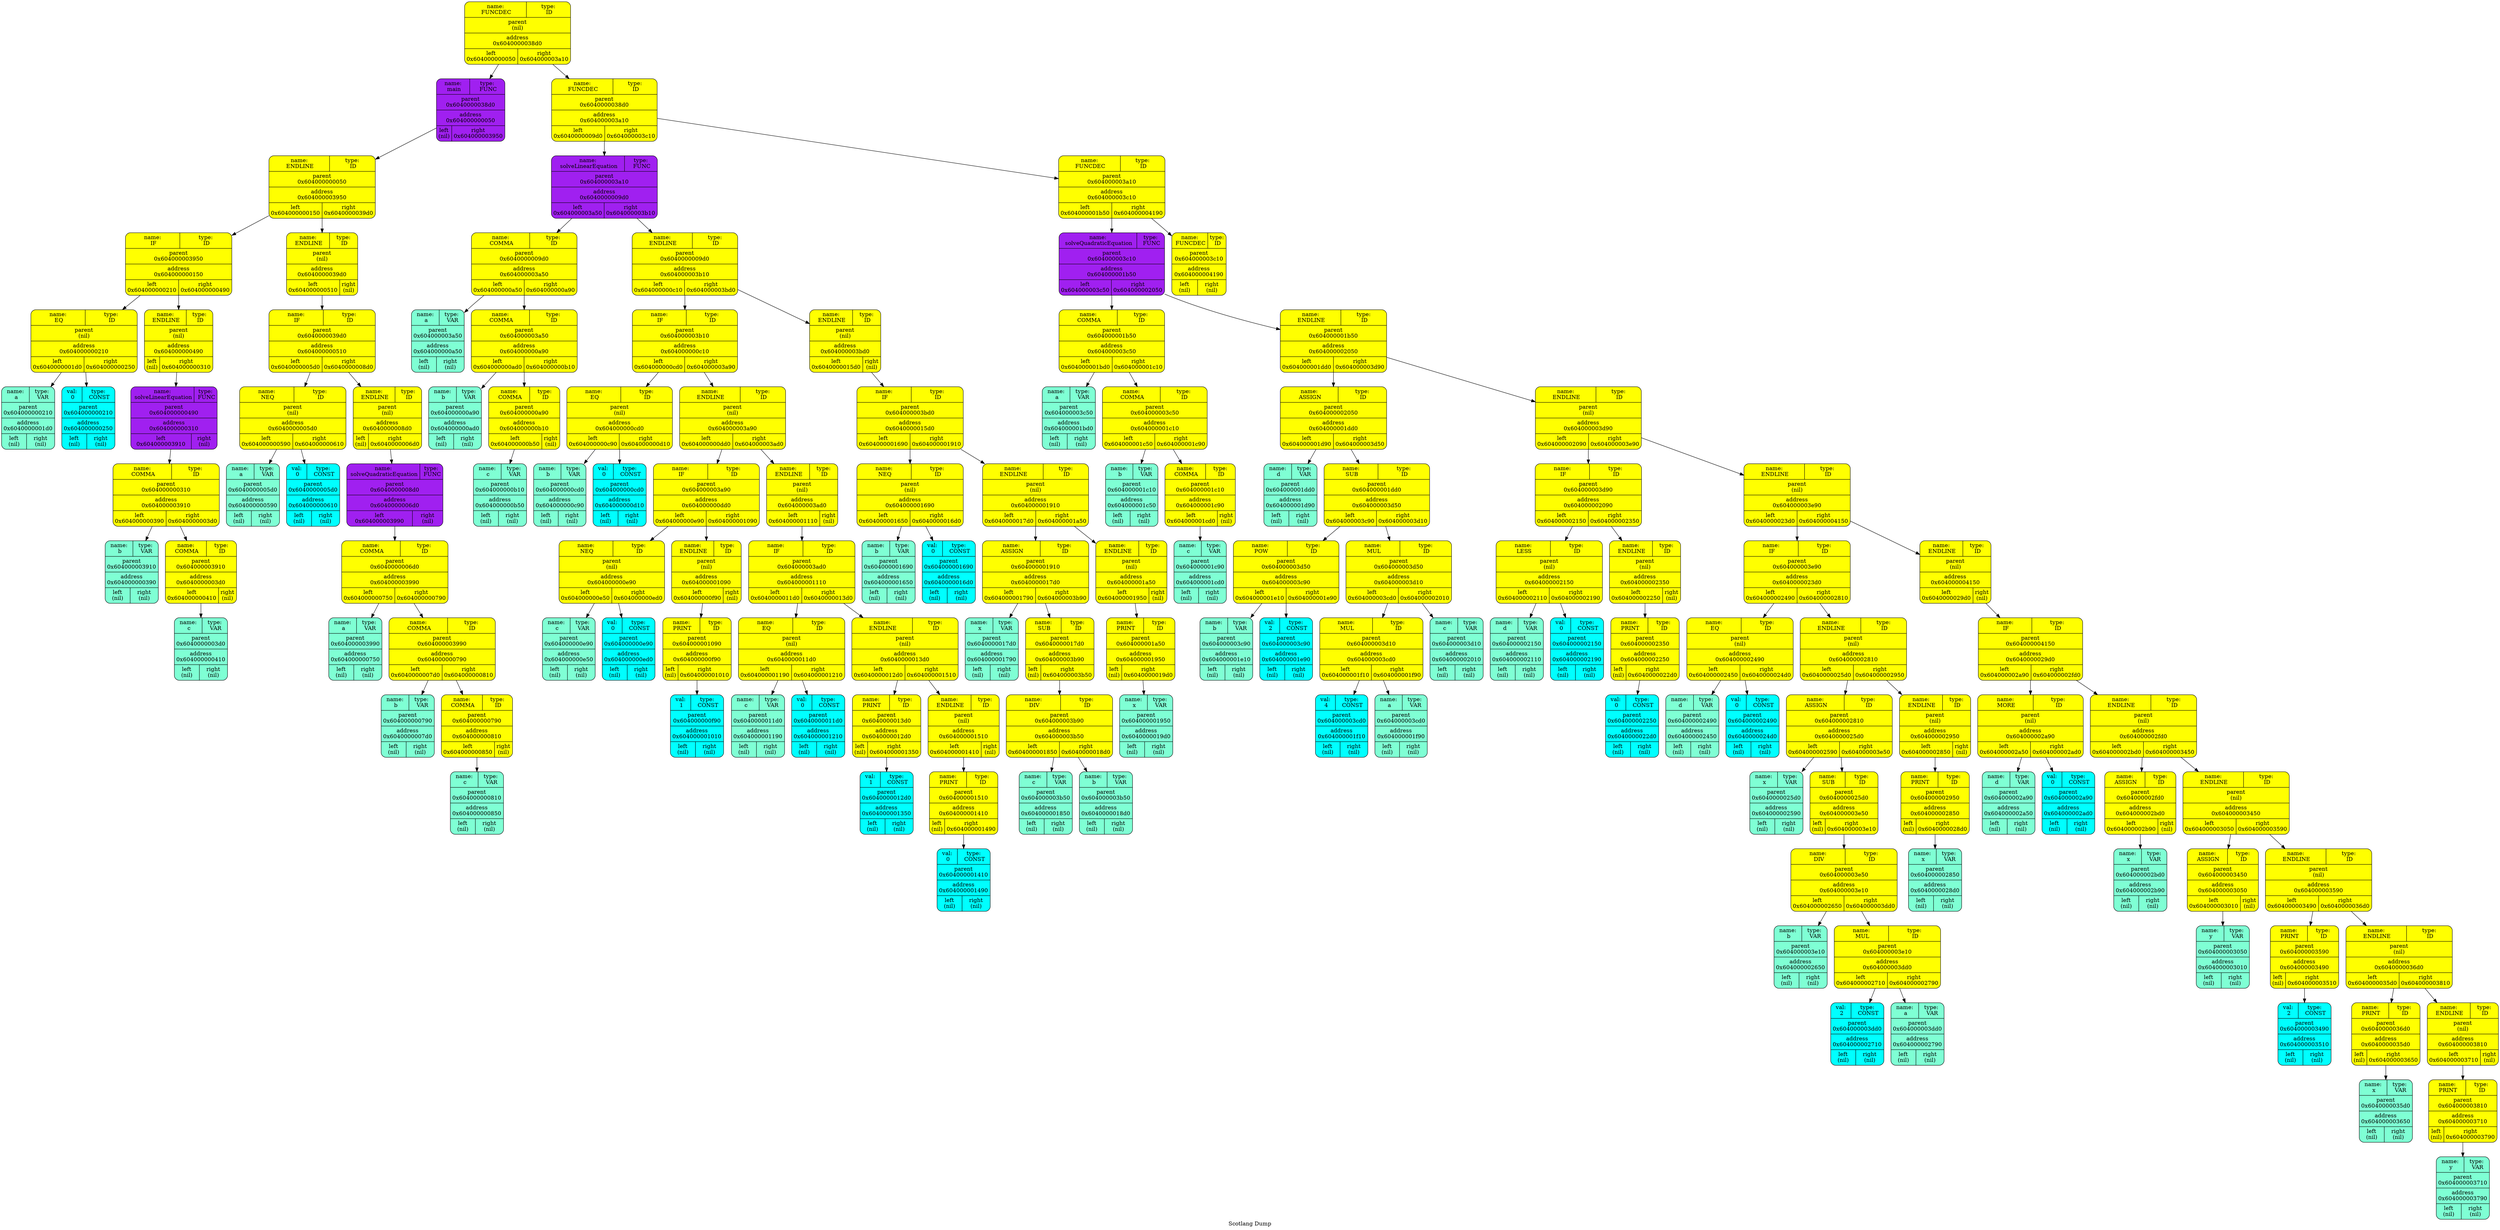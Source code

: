   digraph tree  {
  node[   shape     = "Mrecord",  style     = "filled",  fillcolor = "white",  fontcolor = "#000000",  margin    = "0.075"];
  rankdir   = "TB";

  label     = "Scotlang Dump";
"node0" [shape = "Mrecord", label = "{{<left>name:\n FUNCDEC | <right>type:\n ID} | parent\n(nil) | <f0> address\n0x6040000038d0| {<left>left\n0x604000000050 | <right>right\n0x604000003a10\n}}", fillcolor = "yellow"]
"node1" [shape = "Mrecord", label = "{{<left>name:\n main | <right>type:\n FUNC} | parent\n0x6040000038d0 | <f0> address\n0x604000000050| {<left>left\n(nil) | <right>right\n0x604000003950\n}}", fillcolor = "purple"]
"node2" [shape = "Mrecord", label = "{{<left>name:\n ENDLINE | <right>type:\n ID} | parent\n0x604000000050 | <f0> address\n0x604000003950| {<left>left\n0x604000000150 | <right>right\n0x6040000039d0\n}}", fillcolor = "yellow"]
"node3" [shape = "Mrecord", label = "{{<left>name:\n IF | <right>type:\n ID} | parent\n0x604000003950 | <f0> address\n0x604000000150| {<left>left\n0x604000000210 | <right>right\n0x604000000490\n}}", fillcolor = "yellow"]
"node4" [shape = "Mrecord", label = "{{<left>name:\n EQ | <right>type:\n ID} | parent\n(nil) | <f0> address\n0x604000000210| {<left>left\n0x6040000001d0 | <right>right\n0x604000000250\n}}", fillcolor = "yellow"]
"node5" [shape = "Mrecord", label = "{{<left>name:\n a | <right>type:\n VAR} | parent\n0x604000000210 | <f0> address\n0x6040000001d0| {<left>left\n(nil) | <right>right\n(nil)\n}}", fillcolor = "aquamarine"]
"node4" -> "node5"
"node6" [shape = "Mrecord", label = "{{<left>val:\n 0 | <right>type:\n CONST} | parent\n0x604000000210 | <f0> address\n0x604000000250| {<left>left\n(nil) | <right>right\n(nil)\n}}", fillcolor = "aqua"]
"node4" -> "node6"
"node3" -> "node4"
"node7" [shape = "Mrecord", label = "{{<left>name:\n ENDLINE | <right>type:\n ID} | parent\n(nil) | <f0> address\n0x604000000490| {<left>left\n(nil) | <right>right\n0x604000000310\n}}", fillcolor = "yellow"]
"node8" [shape = "Mrecord", label = "{{<left>name:\n solveLinearEquation | <right>type:\n FUNC} | parent\n0x604000000490 | <f0> address\n0x604000000310| {<left>left\n0x604000003910 | <right>right\n(nil)\n}}", fillcolor = "purple"]
"node9" [shape = "Mrecord", label = "{{<left>name:\n COMMA | <right>type:\n ID} | parent\n0x604000000310 | <f0> address\n0x604000003910| {<left>left\n0x604000000390 | <right>right\n0x6040000003d0\n}}", fillcolor = "yellow"]
"node10" [shape = "Mrecord", label = "{{<left>name:\n b | <right>type:\n VAR} | parent\n0x604000003910 | <f0> address\n0x604000000390| {<left>left\n(nil) | <right>right\n(nil)\n}}", fillcolor = "aquamarine"]
"node9" -> "node10"
"node11" [shape = "Mrecord", label = "{{<left>name:\n COMMA | <right>type:\n ID} | parent\n0x604000003910 | <f0> address\n0x6040000003d0| {<left>left\n0x604000000410 | <right>right\n(nil)\n}}", fillcolor = "yellow"]
"node12" [shape = "Mrecord", label = "{{<left>name:\n c | <right>type:\n VAR} | parent\n0x6040000003d0 | <f0> address\n0x604000000410| {<left>left\n(nil) | <right>right\n(nil)\n}}", fillcolor = "aquamarine"]
"node11" -> "node12"
"node9" -> "node11"
"node8" -> "node9"
"node7" -> "node8"
"node3" -> "node7"
"node2" -> "node3"
"node13" [shape = "Mrecord", label = "{{<left>name:\n ENDLINE | <right>type:\n ID} | parent\n(nil) | <f0> address\n0x6040000039d0| {<left>left\n0x604000000510 | <right>right\n(nil)\n}}", fillcolor = "yellow"]
"node14" [shape = "Mrecord", label = "{{<left>name:\n IF | <right>type:\n ID} | parent\n0x6040000039d0 | <f0> address\n0x604000000510| {<left>left\n0x6040000005d0 | <right>right\n0x6040000008d0\n}}", fillcolor = "yellow"]
"node15" [shape = "Mrecord", label = "{{<left>name:\n NEQ | <right>type:\n ID} | parent\n(nil) | <f0> address\n0x6040000005d0| {<left>left\n0x604000000590 | <right>right\n0x604000000610\n}}", fillcolor = "yellow"]
"node16" [shape = "Mrecord", label = "{{<left>name:\n a | <right>type:\n VAR} | parent\n0x6040000005d0 | <f0> address\n0x604000000590| {<left>left\n(nil) | <right>right\n(nil)\n}}", fillcolor = "aquamarine"]
"node15" -> "node16"
"node17" [shape = "Mrecord", label = "{{<left>val:\n 0 | <right>type:\n CONST} | parent\n0x6040000005d0 | <f0> address\n0x604000000610| {<left>left\n(nil) | <right>right\n(nil)\n}}", fillcolor = "aqua"]
"node15" -> "node17"
"node14" -> "node15"
"node18" [shape = "Mrecord", label = "{{<left>name:\n ENDLINE | <right>type:\n ID} | parent\n(nil) | <f0> address\n0x6040000008d0| {<left>left\n(nil) | <right>right\n0x6040000006d0\n}}", fillcolor = "yellow"]
"node19" [shape = "Mrecord", label = "{{<left>name:\n solveQuadraticEquation | <right>type:\n FUNC} | parent\n0x6040000008d0 | <f0> address\n0x6040000006d0| {<left>left\n0x604000003990 | <right>right\n(nil)\n}}", fillcolor = "purple"]
"node20" [shape = "Mrecord", label = "{{<left>name:\n COMMA | <right>type:\n ID} | parent\n0x6040000006d0 | <f0> address\n0x604000003990| {<left>left\n0x604000000750 | <right>right\n0x604000000790\n}}", fillcolor = "yellow"]
"node21" [shape = "Mrecord", label = "{{<left>name:\n a | <right>type:\n VAR} | parent\n0x604000003990 | <f0> address\n0x604000000750| {<left>left\n(nil) | <right>right\n(nil)\n}}", fillcolor = "aquamarine"]
"node20" -> "node21"
"node22" [shape = "Mrecord", label = "{{<left>name:\n COMMA | <right>type:\n ID} | parent\n0x604000003990 | <f0> address\n0x604000000790| {<left>left\n0x6040000007d0 | <right>right\n0x604000000810\n}}", fillcolor = "yellow"]
"node23" [shape = "Mrecord", label = "{{<left>name:\n b | <right>type:\n VAR} | parent\n0x604000000790 | <f0> address\n0x6040000007d0| {<left>left\n(nil) | <right>right\n(nil)\n}}", fillcolor = "aquamarine"]
"node22" -> "node23"
"node24" [shape = "Mrecord", label = "{{<left>name:\n COMMA | <right>type:\n ID} | parent\n0x604000000790 | <f0> address\n0x604000000810| {<left>left\n0x604000000850 | <right>right\n(nil)\n}}", fillcolor = "yellow"]
"node25" [shape = "Mrecord", label = "{{<left>name:\n c | <right>type:\n VAR} | parent\n0x604000000810 | <f0> address\n0x604000000850| {<left>left\n(nil) | <right>right\n(nil)\n}}", fillcolor = "aquamarine"]
"node24" -> "node25"
"node22" -> "node24"
"node20" -> "node22"
"node19" -> "node20"
"node18" -> "node19"
"node14" -> "node18"
"node13" -> "node14"
"node2" -> "node13"
"node1" -> "node2"
"node0" -> "node1"
"node26" [shape = "Mrecord", label = "{{<left>name:\n FUNCDEC | <right>type:\n ID} | parent\n0x6040000038d0 | <f0> address\n0x604000003a10| {<left>left\n0x6040000009d0 | <right>right\n0x604000003c10\n}}", fillcolor = "yellow"]
"node27" [shape = "Mrecord", label = "{{<left>name:\n solveLinearEquation | <right>type:\n FUNC} | parent\n0x604000003a10 | <f0> address\n0x6040000009d0| {<left>left\n0x604000003a50 | <right>right\n0x604000003b10\n}}", fillcolor = "purple"]
"node28" [shape = "Mrecord", label = "{{<left>name:\n COMMA | <right>type:\n ID} | parent\n0x6040000009d0 | <f0> address\n0x604000003a50| {<left>left\n0x604000000a50 | <right>right\n0x604000000a90\n}}", fillcolor = "yellow"]
"node29" [shape = "Mrecord", label = "{{<left>name:\n a | <right>type:\n VAR} | parent\n0x604000003a50 | <f0> address\n0x604000000a50| {<left>left\n(nil) | <right>right\n(nil)\n}}", fillcolor = "aquamarine"]
"node28" -> "node29"
"node30" [shape = "Mrecord", label = "{{<left>name:\n COMMA | <right>type:\n ID} | parent\n0x604000003a50 | <f0> address\n0x604000000a90| {<left>left\n0x604000000ad0 | <right>right\n0x604000000b10\n}}", fillcolor = "yellow"]
"node31" [shape = "Mrecord", label = "{{<left>name:\n b | <right>type:\n VAR} | parent\n0x604000000a90 | <f0> address\n0x604000000ad0| {<left>left\n(nil) | <right>right\n(nil)\n}}", fillcolor = "aquamarine"]
"node30" -> "node31"
"node32" [shape = "Mrecord", label = "{{<left>name:\n COMMA | <right>type:\n ID} | parent\n0x604000000a90 | <f0> address\n0x604000000b10| {<left>left\n0x604000000b50 | <right>right\n(nil)\n}}", fillcolor = "yellow"]
"node33" [shape = "Mrecord", label = "{{<left>name:\n c | <right>type:\n VAR} | parent\n0x604000000b10 | <f0> address\n0x604000000b50| {<left>left\n(nil) | <right>right\n(nil)\n}}", fillcolor = "aquamarine"]
"node32" -> "node33"
"node30" -> "node32"
"node28" -> "node30"
"node27" -> "node28"
"node34" [shape = "Mrecord", label = "{{<left>name:\n ENDLINE | <right>type:\n ID} | parent\n0x6040000009d0 | <f0> address\n0x604000003b10| {<left>left\n0x604000000c10 | <right>right\n0x604000003bd0\n}}", fillcolor = "yellow"]
"node35" [shape = "Mrecord", label = "{{<left>name:\n IF | <right>type:\n ID} | parent\n0x604000003b10 | <f0> address\n0x604000000c10| {<left>left\n0x604000000cd0 | <right>right\n0x604000003a90\n}}", fillcolor = "yellow"]
"node36" [shape = "Mrecord", label = "{{<left>name:\n EQ | <right>type:\n ID} | parent\n(nil) | <f0> address\n0x604000000cd0| {<left>left\n0x604000000c90 | <right>right\n0x604000000d10\n}}", fillcolor = "yellow"]
"node37" [shape = "Mrecord", label = "{{<left>name:\n b | <right>type:\n VAR} | parent\n0x604000000cd0 | <f0> address\n0x604000000c90| {<left>left\n(nil) | <right>right\n(nil)\n}}", fillcolor = "aquamarine"]
"node36" -> "node37"
"node38" [shape = "Mrecord", label = "{{<left>val:\n 0 | <right>type:\n CONST} | parent\n0x604000000cd0 | <f0> address\n0x604000000d10| {<left>left\n(nil) | <right>right\n(nil)\n}}", fillcolor = "aqua"]
"node36" -> "node38"
"node35" -> "node36"
"node39" [shape = "Mrecord", label = "{{<left>name:\n ENDLINE | <right>type:\n ID} | parent\n(nil) | <f0> address\n0x604000003a90| {<left>left\n0x604000000dd0 | <right>right\n0x604000003ad0\n}}", fillcolor = "yellow"]
"node40" [shape = "Mrecord", label = "{{<left>name:\n IF | <right>type:\n ID} | parent\n0x604000003a90 | <f0> address\n0x604000000dd0| {<left>left\n0x604000000e90 | <right>right\n0x604000001090\n}}", fillcolor = "yellow"]
"node41" [shape = "Mrecord", label = "{{<left>name:\n NEQ | <right>type:\n ID} | parent\n(nil) | <f0> address\n0x604000000e90| {<left>left\n0x604000000e50 | <right>right\n0x604000000ed0\n}}", fillcolor = "yellow"]
"node42" [shape = "Mrecord", label = "{{<left>name:\n c | <right>type:\n VAR} | parent\n0x604000000e90 | <f0> address\n0x604000000e50| {<left>left\n(nil) | <right>right\n(nil)\n}}", fillcolor = "aquamarine"]
"node41" -> "node42"
"node43" [shape = "Mrecord", label = "{{<left>val:\n 0 | <right>type:\n CONST} | parent\n0x604000000e90 | <f0> address\n0x604000000ed0| {<left>left\n(nil) | <right>right\n(nil)\n}}", fillcolor = "aqua"]
"node41" -> "node43"
"node40" -> "node41"
"node44" [shape = "Mrecord", label = "{{<left>name:\n ENDLINE | <right>type:\n ID} | parent\n(nil) | <f0> address\n0x604000001090| {<left>left\n0x604000000f90 | <right>right\n(nil)\n}}", fillcolor = "yellow"]
"node45" [shape = "Mrecord", label = "{{<left>name:\n PRINT | <right>type:\n ID} | parent\n0x604000001090 | <f0> address\n0x604000000f90| {<left>left\n(nil) | <right>right\n0x604000001010\n}}", fillcolor = "yellow"]
"node46" [shape = "Mrecord", label = "{{<left>val:\n 1 | <right>type:\n CONST} | parent\n0x604000000f90 | <f0> address\n0x604000001010| {<left>left\n(nil) | <right>right\n(nil)\n}}", fillcolor = "aqua"]
"node45" -> "node46"
"node44" -> "node45"
"node40" -> "node44"
"node39" -> "node40"
"node47" [shape = "Mrecord", label = "{{<left>name:\n ENDLINE | <right>type:\n ID} | parent\n(nil) | <f0> address\n0x604000003ad0| {<left>left\n0x604000001110 | <right>right\n(nil)\n}}", fillcolor = "yellow"]
"node48" [shape = "Mrecord", label = "{{<left>name:\n IF | <right>type:\n ID} | parent\n0x604000003ad0 | <f0> address\n0x604000001110| {<left>left\n0x6040000011d0 | <right>right\n0x6040000013d0\n}}", fillcolor = "yellow"]
"node49" [shape = "Mrecord", label = "{{<left>name:\n EQ | <right>type:\n ID} | parent\n(nil) | <f0> address\n0x6040000011d0| {<left>left\n0x604000001190 | <right>right\n0x604000001210\n}}", fillcolor = "yellow"]
"node50" [shape = "Mrecord", label = "{{<left>name:\n c | <right>type:\n VAR} | parent\n0x6040000011d0 | <f0> address\n0x604000001190| {<left>left\n(nil) | <right>right\n(nil)\n}}", fillcolor = "aquamarine"]
"node49" -> "node50"
"node51" [shape = "Mrecord", label = "{{<left>val:\n 0 | <right>type:\n CONST} | parent\n0x6040000011d0 | <f0> address\n0x604000001210| {<left>left\n(nil) | <right>right\n(nil)\n}}", fillcolor = "aqua"]
"node49" -> "node51"
"node48" -> "node49"
"node52" [shape = "Mrecord", label = "{{<left>name:\n ENDLINE | <right>type:\n ID} | parent\n(nil) | <f0> address\n0x6040000013d0| {<left>left\n0x6040000012d0 | <right>right\n0x604000001510\n}}", fillcolor = "yellow"]
"node53" [shape = "Mrecord", label = "{{<left>name:\n PRINT | <right>type:\n ID} | parent\n0x6040000013d0 | <f0> address\n0x6040000012d0| {<left>left\n(nil) | <right>right\n0x604000001350\n}}", fillcolor = "yellow"]
"node54" [shape = "Mrecord", label = "{{<left>val:\n 1 | <right>type:\n CONST} | parent\n0x6040000012d0 | <f0> address\n0x604000001350| {<left>left\n(nil) | <right>right\n(nil)\n}}", fillcolor = "aqua"]
"node53" -> "node54"
"node52" -> "node53"
"node55" [shape = "Mrecord", label = "{{<left>name:\n ENDLINE | <right>type:\n ID} | parent\n(nil) | <f0> address\n0x604000001510| {<left>left\n0x604000001410 | <right>right\n(nil)\n}}", fillcolor = "yellow"]
"node56" [shape = "Mrecord", label = "{{<left>name:\n PRINT | <right>type:\n ID} | parent\n0x604000001510 | <f0> address\n0x604000001410| {<left>left\n(nil) | <right>right\n0x604000001490\n}}", fillcolor = "yellow"]
"node57" [shape = "Mrecord", label = "{{<left>val:\n 0 | <right>type:\n CONST} | parent\n0x604000001410 | <f0> address\n0x604000001490| {<left>left\n(nil) | <right>right\n(nil)\n}}", fillcolor = "aqua"]
"node56" -> "node57"
"node55" -> "node56"
"node52" -> "node55"
"node48" -> "node52"
"node47" -> "node48"
"node39" -> "node47"
"node35" -> "node39"
"node34" -> "node35"
"node58" [shape = "Mrecord", label = "{{<left>name:\n ENDLINE | <right>type:\n ID} | parent\n(nil) | <f0> address\n0x604000003bd0| {<left>left\n0x6040000015d0 | <right>right\n(nil)\n}}", fillcolor = "yellow"]
"node59" [shape = "Mrecord", label = "{{<left>name:\n IF | <right>type:\n ID} | parent\n0x604000003bd0 | <f0> address\n0x6040000015d0| {<left>left\n0x604000001690 | <right>right\n0x604000001910\n}}", fillcolor = "yellow"]
"node60" [shape = "Mrecord", label = "{{<left>name:\n NEQ | <right>type:\n ID} | parent\n(nil) | <f0> address\n0x604000001690| {<left>left\n0x604000001650 | <right>right\n0x6040000016d0\n}}", fillcolor = "yellow"]
"node61" [shape = "Mrecord", label = "{{<left>name:\n b | <right>type:\n VAR} | parent\n0x604000001690 | <f0> address\n0x604000001650| {<left>left\n(nil) | <right>right\n(nil)\n}}", fillcolor = "aquamarine"]
"node60" -> "node61"
"node62" [shape = "Mrecord", label = "{{<left>val:\n 0 | <right>type:\n CONST} | parent\n0x604000001690 | <f0> address\n0x6040000016d0| {<left>left\n(nil) | <right>right\n(nil)\n}}", fillcolor = "aqua"]
"node60" -> "node62"
"node59" -> "node60"
"node63" [shape = "Mrecord", label = "{{<left>name:\n ENDLINE | <right>type:\n ID} | parent\n(nil) | <f0> address\n0x604000001910| {<left>left\n0x6040000017d0 | <right>right\n0x604000001a50\n}}", fillcolor = "yellow"]
"node64" [shape = "Mrecord", label = "{{<left>name:\n ASSIGN | <right>type:\n ID} | parent\n0x604000001910 | <f0> address\n0x6040000017d0| {<left>left\n0x604000001790 | <right>right\n0x604000003b90\n}}", fillcolor = "yellow"]
"node65" [shape = "Mrecord", label = "{{<left>name:\n x | <right>type:\n VAR} | parent\n0x6040000017d0 | <f0> address\n0x604000001790| {<left>left\n(nil) | <right>right\n(nil)\n}}", fillcolor = "aquamarine"]
"node64" -> "node65"
"node66" [shape = "Mrecord", label = "{{<left>name:\n SUB | <right>type:\n ID} | parent\n0x6040000017d0 | <f0> address\n0x604000003b90| {<left>left\n(nil) | <right>right\n0x604000003b50\n}}", fillcolor = "yellow"]
"node67" [shape = "Mrecord", label = "{{<left>name:\n DIV | <right>type:\n ID} | parent\n0x604000003b90 | <f0> address\n0x604000003b50| {<left>left\n0x604000001850 | <right>right\n0x6040000018d0\n}}", fillcolor = "yellow"]
"node68" [shape = "Mrecord", label = "{{<left>name:\n c | <right>type:\n VAR} | parent\n0x604000003b50 | <f0> address\n0x604000001850| {<left>left\n(nil) | <right>right\n(nil)\n}}", fillcolor = "aquamarine"]
"node67" -> "node68"
"node69" [shape = "Mrecord", label = "{{<left>name:\n b | <right>type:\n VAR} | parent\n0x604000003b50 | <f0> address\n0x6040000018d0| {<left>left\n(nil) | <right>right\n(nil)\n}}", fillcolor = "aquamarine"]
"node67" -> "node69"
"node66" -> "node67"
"node64" -> "node66"
"node63" -> "node64"
"node70" [shape = "Mrecord", label = "{{<left>name:\n ENDLINE | <right>type:\n ID} | parent\n(nil) | <f0> address\n0x604000001a50| {<left>left\n0x604000001950 | <right>right\n(nil)\n}}", fillcolor = "yellow"]
"node71" [shape = "Mrecord", label = "{{<left>name:\n PRINT | <right>type:\n ID} | parent\n0x604000001a50 | <f0> address\n0x604000001950| {<left>left\n(nil) | <right>right\n0x6040000019d0\n}}", fillcolor = "yellow"]
"node72" [shape = "Mrecord", label = "{{<left>name:\n x | <right>type:\n VAR} | parent\n0x604000001950 | <f0> address\n0x6040000019d0| {<left>left\n(nil) | <right>right\n(nil)\n}}", fillcolor = "aquamarine"]
"node71" -> "node72"
"node70" -> "node71"
"node63" -> "node70"
"node59" -> "node63"
"node58" -> "node59"
"node34" -> "node58"
"node27" -> "node34"
"node26" -> "node27"
"node73" [shape = "Mrecord", label = "{{<left>name:\n FUNCDEC | <right>type:\n ID} | parent\n0x604000003a10 | <f0> address\n0x604000003c10| {<left>left\n0x604000001b50 | <right>right\n0x604000004190\n}}", fillcolor = "yellow"]
"node74" [shape = "Mrecord", label = "{{<left>name:\n solveQuadraticEquation | <right>type:\n FUNC} | parent\n0x604000003c10 | <f0> address\n0x604000001b50| {<left>left\n0x604000003c50 | <right>right\n0x604000002050\n}}", fillcolor = "purple"]
"node75" [shape = "Mrecord", label = "{{<left>name:\n COMMA | <right>type:\n ID} | parent\n0x604000001b50 | <f0> address\n0x604000003c50| {<left>left\n0x604000001bd0 | <right>right\n0x604000001c10\n}}", fillcolor = "yellow"]
"node76" [shape = "Mrecord", label = "{{<left>name:\n a | <right>type:\n VAR} | parent\n0x604000003c50 | <f0> address\n0x604000001bd0| {<left>left\n(nil) | <right>right\n(nil)\n}}", fillcolor = "aquamarine"]
"node75" -> "node76"
"node77" [shape = "Mrecord", label = "{{<left>name:\n COMMA | <right>type:\n ID} | parent\n0x604000003c50 | <f0> address\n0x604000001c10| {<left>left\n0x604000001c50 | <right>right\n0x604000001c90\n}}", fillcolor = "yellow"]
"node78" [shape = "Mrecord", label = "{{<left>name:\n b | <right>type:\n VAR} | parent\n0x604000001c10 | <f0> address\n0x604000001c50| {<left>left\n(nil) | <right>right\n(nil)\n}}", fillcolor = "aquamarine"]
"node77" -> "node78"
"node79" [shape = "Mrecord", label = "{{<left>name:\n COMMA | <right>type:\n ID} | parent\n0x604000001c10 | <f0> address\n0x604000001c90| {<left>left\n0x604000001cd0 | <right>right\n(nil)\n}}", fillcolor = "yellow"]
"node80" [shape = "Mrecord", label = "{{<left>name:\n c | <right>type:\n VAR} | parent\n0x604000001c90 | <f0> address\n0x604000001cd0| {<left>left\n(nil) | <right>right\n(nil)\n}}", fillcolor = "aquamarine"]
"node79" -> "node80"
"node77" -> "node79"
"node75" -> "node77"
"node74" -> "node75"
"node81" [shape = "Mrecord", label = "{{<left>name:\n ENDLINE | <right>type:\n ID} | parent\n0x604000001b50 | <f0> address\n0x604000002050| {<left>left\n0x604000001dd0 | <right>right\n0x604000003d90\n}}", fillcolor = "yellow"]
"node82" [shape = "Mrecord", label = "{{<left>name:\n ASSIGN | <right>type:\n ID} | parent\n0x604000002050 | <f0> address\n0x604000001dd0| {<left>left\n0x604000001d90 | <right>right\n0x604000003d50\n}}", fillcolor = "yellow"]
"node83" [shape = "Mrecord", label = "{{<left>name:\n d | <right>type:\n VAR} | parent\n0x604000001dd0 | <f0> address\n0x604000001d90| {<left>left\n(nil) | <right>right\n(nil)\n}}", fillcolor = "aquamarine"]
"node82" -> "node83"
"node84" [shape = "Mrecord", label = "{{<left>name:\n SUB | <right>type:\n ID} | parent\n0x604000001dd0 | <f0> address\n0x604000003d50| {<left>left\n0x604000003c90 | <right>right\n0x604000003d10\n}}", fillcolor = "yellow"]
"node85" [shape = "Mrecord", label = "{{<left>name:\n POW | <right>type:\n ID} | parent\n0x604000003d50 | <f0> address\n0x604000003c90| {<left>left\n0x604000001e10 | <right>right\n0x604000001e90\n}}", fillcolor = "yellow"]
"node86" [shape = "Mrecord", label = "{{<left>name:\n b | <right>type:\n VAR} | parent\n0x604000003c90 | <f0> address\n0x604000001e10| {<left>left\n(nil) | <right>right\n(nil)\n}}", fillcolor = "aquamarine"]
"node85" -> "node86"
"node87" [shape = "Mrecord", label = "{{<left>val:\n 2 | <right>type:\n CONST} | parent\n0x604000003c90 | <f0> address\n0x604000001e90| {<left>left\n(nil) | <right>right\n(nil)\n}}", fillcolor = "aqua"]
"node85" -> "node87"
"node84" -> "node85"
"node88" [shape = "Mrecord", label = "{{<left>name:\n MUL | <right>type:\n ID} | parent\n0x604000003d50 | <f0> address\n0x604000003d10| {<left>left\n0x604000003cd0 | <right>right\n0x604000002010\n}}", fillcolor = "yellow"]
"node89" [shape = "Mrecord", label = "{{<left>name:\n MUL | <right>type:\n ID} | parent\n0x604000003d10 | <f0> address\n0x604000003cd0| {<left>left\n0x604000001f10 | <right>right\n0x604000001f90\n}}", fillcolor = "yellow"]
"node90" [shape = "Mrecord", label = "{{<left>val:\n 4 | <right>type:\n CONST} | parent\n0x604000003cd0 | <f0> address\n0x604000001f10| {<left>left\n(nil) | <right>right\n(nil)\n}}", fillcolor = "aqua"]
"node89" -> "node90"
"node91" [shape = "Mrecord", label = "{{<left>name:\n a | <right>type:\n VAR} | parent\n0x604000003cd0 | <f0> address\n0x604000001f90| {<left>left\n(nil) | <right>right\n(nil)\n}}", fillcolor = "aquamarine"]
"node89" -> "node91"
"node88" -> "node89"
"node92" [shape = "Mrecord", label = "{{<left>name:\n c | <right>type:\n VAR} | parent\n0x604000003d10 | <f0> address\n0x604000002010| {<left>left\n(nil) | <right>right\n(nil)\n}}", fillcolor = "aquamarine"]
"node88" -> "node92"
"node84" -> "node88"
"node82" -> "node84"
"node81" -> "node82"
"node93" [shape = "Mrecord", label = "{{<left>name:\n ENDLINE | <right>type:\n ID} | parent\n(nil) | <f0> address\n0x604000003d90| {<left>left\n0x604000002090 | <right>right\n0x604000003e90\n}}", fillcolor = "yellow"]
"node94" [shape = "Mrecord", label = "{{<left>name:\n IF | <right>type:\n ID} | parent\n0x604000003d90 | <f0> address\n0x604000002090| {<left>left\n0x604000002150 | <right>right\n0x604000002350\n}}", fillcolor = "yellow"]
"node95" [shape = "Mrecord", label = "{{<left>name:\n LESS | <right>type:\n ID} | parent\n(nil) | <f0> address\n0x604000002150| {<left>left\n0x604000002110 | <right>right\n0x604000002190\n}}", fillcolor = "yellow"]
"node96" [shape = "Mrecord", label = "{{<left>name:\n d | <right>type:\n VAR} | parent\n0x604000002150 | <f0> address\n0x604000002110| {<left>left\n(nil) | <right>right\n(nil)\n}}", fillcolor = "aquamarine"]
"node95" -> "node96"
"node97" [shape = "Mrecord", label = "{{<left>val:\n 0 | <right>type:\n CONST} | parent\n0x604000002150 | <f0> address\n0x604000002190| {<left>left\n(nil) | <right>right\n(nil)\n}}", fillcolor = "aqua"]
"node95" -> "node97"
"node94" -> "node95"
"node98" [shape = "Mrecord", label = "{{<left>name:\n ENDLINE | <right>type:\n ID} | parent\n(nil) | <f0> address\n0x604000002350| {<left>left\n0x604000002250 | <right>right\n(nil)\n}}", fillcolor = "yellow"]
"node99" [shape = "Mrecord", label = "{{<left>name:\n PRINT | <right>type:\n ID} | parent\n0x604000002350 | <f0> address\n0x604000002250| {<left>left\n(nil) | <right>right\n0x6040000022d0\n}}", fillcolor = "yellow"]
"node100" [shape = "Mrecord", label = "{{<left>val:\n 0 | <right>type:\n CONST} | parent\n0x604000002250 | <f0> address\n0x6040000022d0| {<left>left\n(nil) | <right>right\n(nil)\n}}", fillcolor = "aqua"]
"node99" -> "node100"
"node98" -> "node99"
"node94" -> "node98"
"node93" -> "node94"
"node101" [shape = "Mrecord", label = "{{<left>name:\n ENDLINE | <right>type:\n ID} | parent\n(nil) | <f0> address\n0x604000003e90| {<left>left\n0x6040000023d0 | <right>right\n0x604000004150\n}}", fillcolor = "yellow"]
"node102" [shape = "Mrecord", label = "{{<left>name:\n IF | <right>type:\n ID} | parent\n0x604000003e90 | <f0> address\n0x6040000023d0| {<left>left\n0x604000002490 | <right>right\n0x604000002810\n}}", fillcolor = "yellow"]
"node103" [shape = "Mrecord", label = "{{<left>name:\n EQ | <right>type:\n ID} | parent\n(nil) | <f0> address\n0x604000002490| {<left>left\n0x604000002450 | <right>right\n0x6040000024d0\n}}", fillcolor = "yellow"]
"node104" [shape = "Mrecord", label = "{{<left>name:\n d | <right>type:\n VAR} | parent\n0x604000002490 | <f0> address\n0x604000002450| {<left>left\n(nil) | <right>right\n(nil)\n}}", fillcolor = "aquamarine"]
"node103" -> "node104"
"node105" [shape = "Mrecord", label = "{{<left>val:\n 0 | <right>type:\n CONST} | parent\n0x604000002490 | <f0> address\n0x6040000024d0| {<left>left\n(nil) | <right>right\n(nil)\n}}", fillcolor = "aqua"]
"node103" -> "node105"
"node102" -> "node103"
"node106" [shape = "Mrecord", label = "{{<left>name:\n ENDLINE | <right>type:\n ID} | parent\n(nil) | <f0> address\n0x604000002810| {<left>left\n0x6040000025d0 | <right>right\n0x604000002950\n}}", fillcolor = "yellow"]
"node107" [shape = "Mrecord", label = "{{<left>name:\n ASSIGN | <right>type:\n ID} | parent\n0x604000002810 | <f0> address\n0x6040000025d0| {<left>left\n0x604000002590 | <right>right\n0x604000003e50\n}}", fillcolor = "yellow"]
"node108" [shape = "Mrecord", label = "{{<left>name:\n x | <right>type:\n VAR} | parent\n0x6040000025d0 | <f0> address\n0x604000002590| {<left>left\n(nil) | <right>right\n(nil)\n}}", fillcolor = "aquamarine"]
"node107" -> "node108"
"node109" [shape = "Mrecord", label = "{{<left>name:\n SUB | <right>type:\n ID} | parent\n0x6040000025d0 | <f0> address\n0x604000003e50| {<left>left\n(nil) | <right>right\n0x604000003e10\n}}", fillcolor = "yellow"]
"node110" [shape = "Mrecord", label = "{{<left>name:\n DIV | <right>type:\n ID} | parent\n0x604000003e50 | <f0> address\n0x604000003e10| {<left>left\n0x604000002650 | <right>right\n0x604000003dd0\n}}", fillcolor = "yellow"]
"node111" [shape = "Mrecord", label = "{{<left>name:\n b | <right>type:\n VAR} | parent\n0x604000003e10 | <f0> address\n0x604000002650| {<left>left\n(nil) | <right>right\n(nil)\n}}", fillcolor = "aquamarine"]
"node110" -> "node111"
"node112" [shape = "Mrecord", label = "{{<left>name:\n MUL | <right>type:\n ID} | parent\n0x604000003e10 | <f0> address\n0x604000003dd0| {<left>left\n0x604000002710 | <right>right\n0x604000002790\n}}", fillcolor = "yellow"]
"node113" [shape = "Mrecord", label = "{{<left>val:\n 2 | <right>type:\n CONST} | parent\n0x604000003dd0 | <f0> address\n0x604000002710| {<left>left\n(nil) | <right>right\n(nil)\n}}", fillcolor = "aqua"]
"node112" -> "node113"
"node114" [shape = "Mrecord", label = "{{<left>name:\n a | <right>type:\n VAR} | parent\n0x604000003dd0 | <f0> address\n0x604000002790| {<left>left\n(nil) | <right>right\n(nil)\n}}", fillcolor = "aquamarine"]
"node112" -> "node114"
"node110" -> "node112"
"node109" -> "node110"
"node107" -> "node109"
"node106" -> "node107"
"node115" [shape = "Mrecord", label = "{{<left>name:\n ENDLINE | <right>type:\n ID} | parent\n(nil) | <f0> address\n0x604000002950| {<left>left\n0x604000002850 | <right>right\n(nil)\n}}", fillcolor = "yellow"]
"node116" [shape = "Mrecord", label = "{{<left>name:\n PRINT | <right>type:\n ID} | parent\n0x604000002950 | <f0> address\n0x604000002850| {<left>left\n(nil) | <right>right\n0x6040000028d0\n}}", fillcolor = "yellow"]
"node117" [shape = "Mrecord", label = "{{<left>name:\n x | <right>type:\n VAR} | parent\n0x604000002850 | <f0> address\n0x6040000028d0| {<left>left\n(nil) | <right>right\n(nil)\n}}", fillcolor = "aquamarine"]
"node116" -> "node117"
"node115" -> "node116"
"node106" -> "node115"
"node102" -> "node106"
"node101" -> "node102"
"node118" [shape = "Mrecord", label = "{{<left>name:\n ENDLINE | <right>type:\n ID} | parent\n(nil) | <f0> address\n0x604000004150| {<left>left\n0x6040000029d0 | <right>right\n(nil)\n}}", fillcolor = "yellow"]
"node119" [shape = "Mrecord", label = "{{<left>name:\n IF | <right>type:\n ID} | parent\n0x604000004150 | <f0> address\n0x6040000029d0| {<left>left\n0x604000002a90 | <right>right\n0x604000002fd0\n}}", fillcolor = "yellow"]
"node120" [shape = "Mrecord", label = "{{<left>name:\n MORE | <right>type:\n ID} | parent\n(nil) | <f0> address\n0x604000002a90| {<left>left\n0x604000002a50 | <right>right\n0x604000002ad0\n}}", fillcolor = "yellow"]
"node121" [shape = "Mrecord", label = "{{<left>name:\n d | <right>type:\n VAR} | parent\n0x604000002a90 | <f0> address\n0x604000002a50| {<left>left\n(nil) | <right>right\n(nil)\n}}", fillcolor = "aquamarine"]
"node120" -> "node121"
"node122" [shape = "Mrecord", label = "{{<left>val:\n 0 | <right>type:\n CONST} | parent\n0x604000002a90 | <f0> address\n0x604000002ad0| {<left>left\n(nil) | <right>right\n(nil)\n}}", fillcolor = "aqua"]
"node120" -> "node122"
"node119" -> "node120"
"node123" [shape = "Mrecord", label = "{{<left>name:\n ENDLINE | <right>type:\n ID} | parent\n(nil) | <f0> address\n0x604000002fd0| {<left>left\n0x604000002bd0 | <right>right\n0x604000003450\n}}", fillcolor = "yellow"]
"node124" [shape = "Mrecord", label = "{{<left>name:\n ASSIGN | <right>type:\n ID} | parent\n0x604000002fd0 | <f0> address\n0x604000002bd0| {<left>left\n0x604000002b90 | <right>right\n(nil)\n}}", fillcolor = "yellow"]
"node125" [shape = "Mrecord", label = "{{<left>name:\n x | <right>type:\n VAR} | parent\n0x604000002bd0 | <f0> address\n0x604000002b90| {<left>left\n(nil) | <right>right\n(nil)\n}}", fillcolor = "aquamarine"]
"node124" -> "node125"
"node123" -> "node124"
"node126" [shape = "Mrecord", label = "{{<left>name:\n ENDLINE | <right>type:\n ID} | parent\n(nil) | <f0> address\n0x604000003450| {<left>left\n0x604000003050 | <right>right\n0x604000003590\n}}", fillcolor = "yellow"]
"node127" [shape = "Mrecord", label = "{{<left>name:\n ASSIGN | <right>type:\n ID} | parent\n0x604000003450 | <f0> address\n0x604000003050| {<left>left\n0x604000003010 | <right>right\n(nil)\n}}", fillcolor = "yellow"]
"node128" [shape = "Mrecord", label = "{{<left>name:\n y | <right>type:\n VAR} | parent\n0x604000003050 | <f0> address\n0x604000003010| {<left>left\n(nil) | <right>right\n(nil)\n}}", fillcolor = "aquamarine"]
"node127" -> "node128"
"node126" -> "node127"
"node129" [shape = "Mrecord", label = "{{<left>name:\n ENDLINE | <right>type:\n ID} | parent\n(nil) | <f0> address\n0x604000003590| {<left>left\n0x604000003490 | <right>right\n0x6040000036d0\n}}", fillcolor = "yellow"]
"node130" [shape = "Mrecord", label = "{{<left>name:\n PRINT | <right>type:\n ID} | parent\n0x604000003590 | <f0> address\n0x604000003490| {<left>left\n(nil) | <right>right\n0x604000003510\n}}", fillcolor = "yellow"]
"node131" [shape = "Mrecord", label = "{{<left>val:\n 2 | <right>type:\n CONST} | parent\n0x604000003490 | <f0> address\n0x604000003510| {<left>left\n(nil) | <right>right\n(nil)\n}}", fillcolor = "aqua"]
"node130" -> "node131"
"node129" -> "node130"
"node132" [shape = "Mrecord", label = "{{<left>name:\n ENDLINE | <right>type:\n ID} | parent\n(nil) | <f0> address\n0x6040000036d0| {<left>left\n0x6040000035d0 | <right>right\n0x604000003810\n}}", fillcolor = "yellow"]
"node133" [shape = "Mrecord", label = "{{<left>name:\n PRINT | <right>type:\n ID} | parent\n0x6040000036d0 | <f0> address\n0x6040000035d0| {<left>left\n(nil) | <right>right\n0x604000003650\n}}", fillcolor = "yellow"]
"node134" [shape = "Mrecord", label = "{{<left>name:\n x | <right>type:\n VAR} | parent\n0x6040000035d0 | <f0> address\n0x604000003650| {<left>left\n(nil) | <right>right\n(nil)\n}}", fillcolor = "aquamarine"]
"node133" -> "node134"
"node132" -> "node133"
"node135" [shape = "Mrecord", label = "{{<left>name:\n ENDLINE | <right>type:\n ID} | parent\n(nil) | <f0> address\n0x604000003810| {<left>left\n0x604000003710 | <right>right\n(nil)\n}}", fillcolor = "yellow"]
"node136" [shape = "Mrecord", label = "{{<left>name:\n PRINT | <right>type:\n ID} | parent\n0x604000003810 | <f0> address\n0x604000003710| {<left>left\n(nil) | <right>right\n0x604000003790\n}}", fillcolor = "yellow"]
"node137" [shape = "Mrecord", label = "{{<left>name:\n y | <right>type:\n VAR} | parent\n0x604000003710 | <f0> address\n0x604000003790| {<left>left\n(nil) | <right>right\n(nil)\n}}", fillcolor = "aquamarine"]
"node136" -> "node137"
"node135" -> "node136"
"node132" -> "node135"
"node129" -> "node132"
"node126" -> "node129"
"node123" -> "node126"
"node119" -> "node123"
"node118" -> "node119"
"node101" -> "node118"
"node93" -> "node101"
"node81" -> "node93"
"node74" -> "node81"
"node73" -> "node74"
"node138" [shape = "Mrecord", label = "{{<left>name:\n FUNCDEC | <right>type:\n ID} | parent\n0x604000003c10 | <f0> address\n0x604000004190| {<left>left\n(nil) | <right>right\n(nil)\n}}", fillcolor = "yellow"]
"node73" -> "node138"
"node26" -> "node73"
"node0" -> "node26"
  }